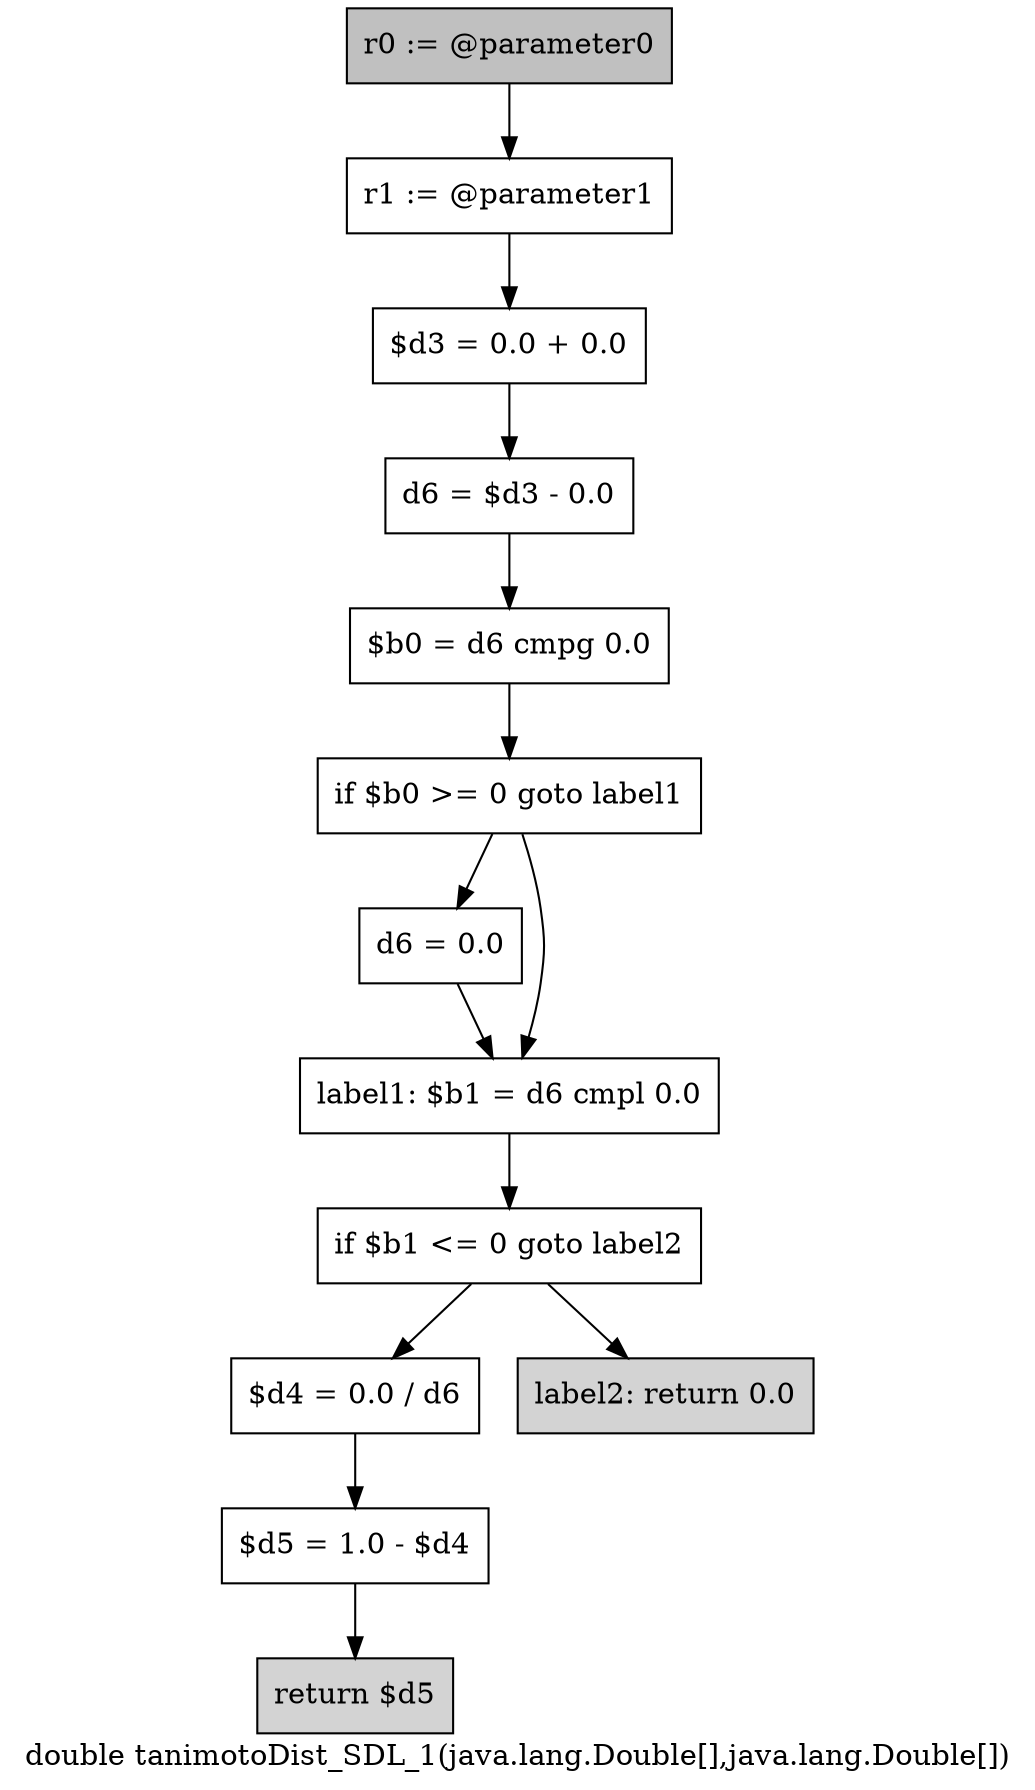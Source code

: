 digraph "double tanimotoDist_SDL_1(java.lang.Double[],java.lang.Double[])" {
    label="double tanimotoDist_SDL_1(java.lang.Double[],java.lang.Double[])";
    node [shape=box];
    "0" [style=filled,fillcolor=gray,label="r0 := @parameter0",];
    "1" [label="r1 := @parameter1",];
    "0"->"1";
    "2" [label="$d3 = 0.0 + 0.0",];
    "1"->"2";
    "3" [label="d6 = $d3 - 0.0",];
    "2"->"3";
    "4" [label="$b0 = d6 cmpg 0.0",];
    "3"->"4";
    "5" [label="if $b0 >= 0 goto label1",];
    "4"->"5";
    "6" [label="d6 = 0.0",];
    "5"->"6";
    "7" [label="label1: $b1 = d6 cmpl 0.0",];
    "5"->"7";
    "6"->"7";
    "8" [label="if $b1 <= 0 goto label2",];
    "7"->"8";
    "9" [label="$d4 = 0.0 / d6",];
    "8"->"9";
    "12" [style=filled,fillcolor=lightgray,label="label2: return 0.0",];
    "8"->"12";
    "10" [label="$d5 = 1.0 - $d4",];
    "9"->"10";
    "11" [style=filled,fillcolor=lightgray,label="return $d5",];
    "10"->"11";
}
